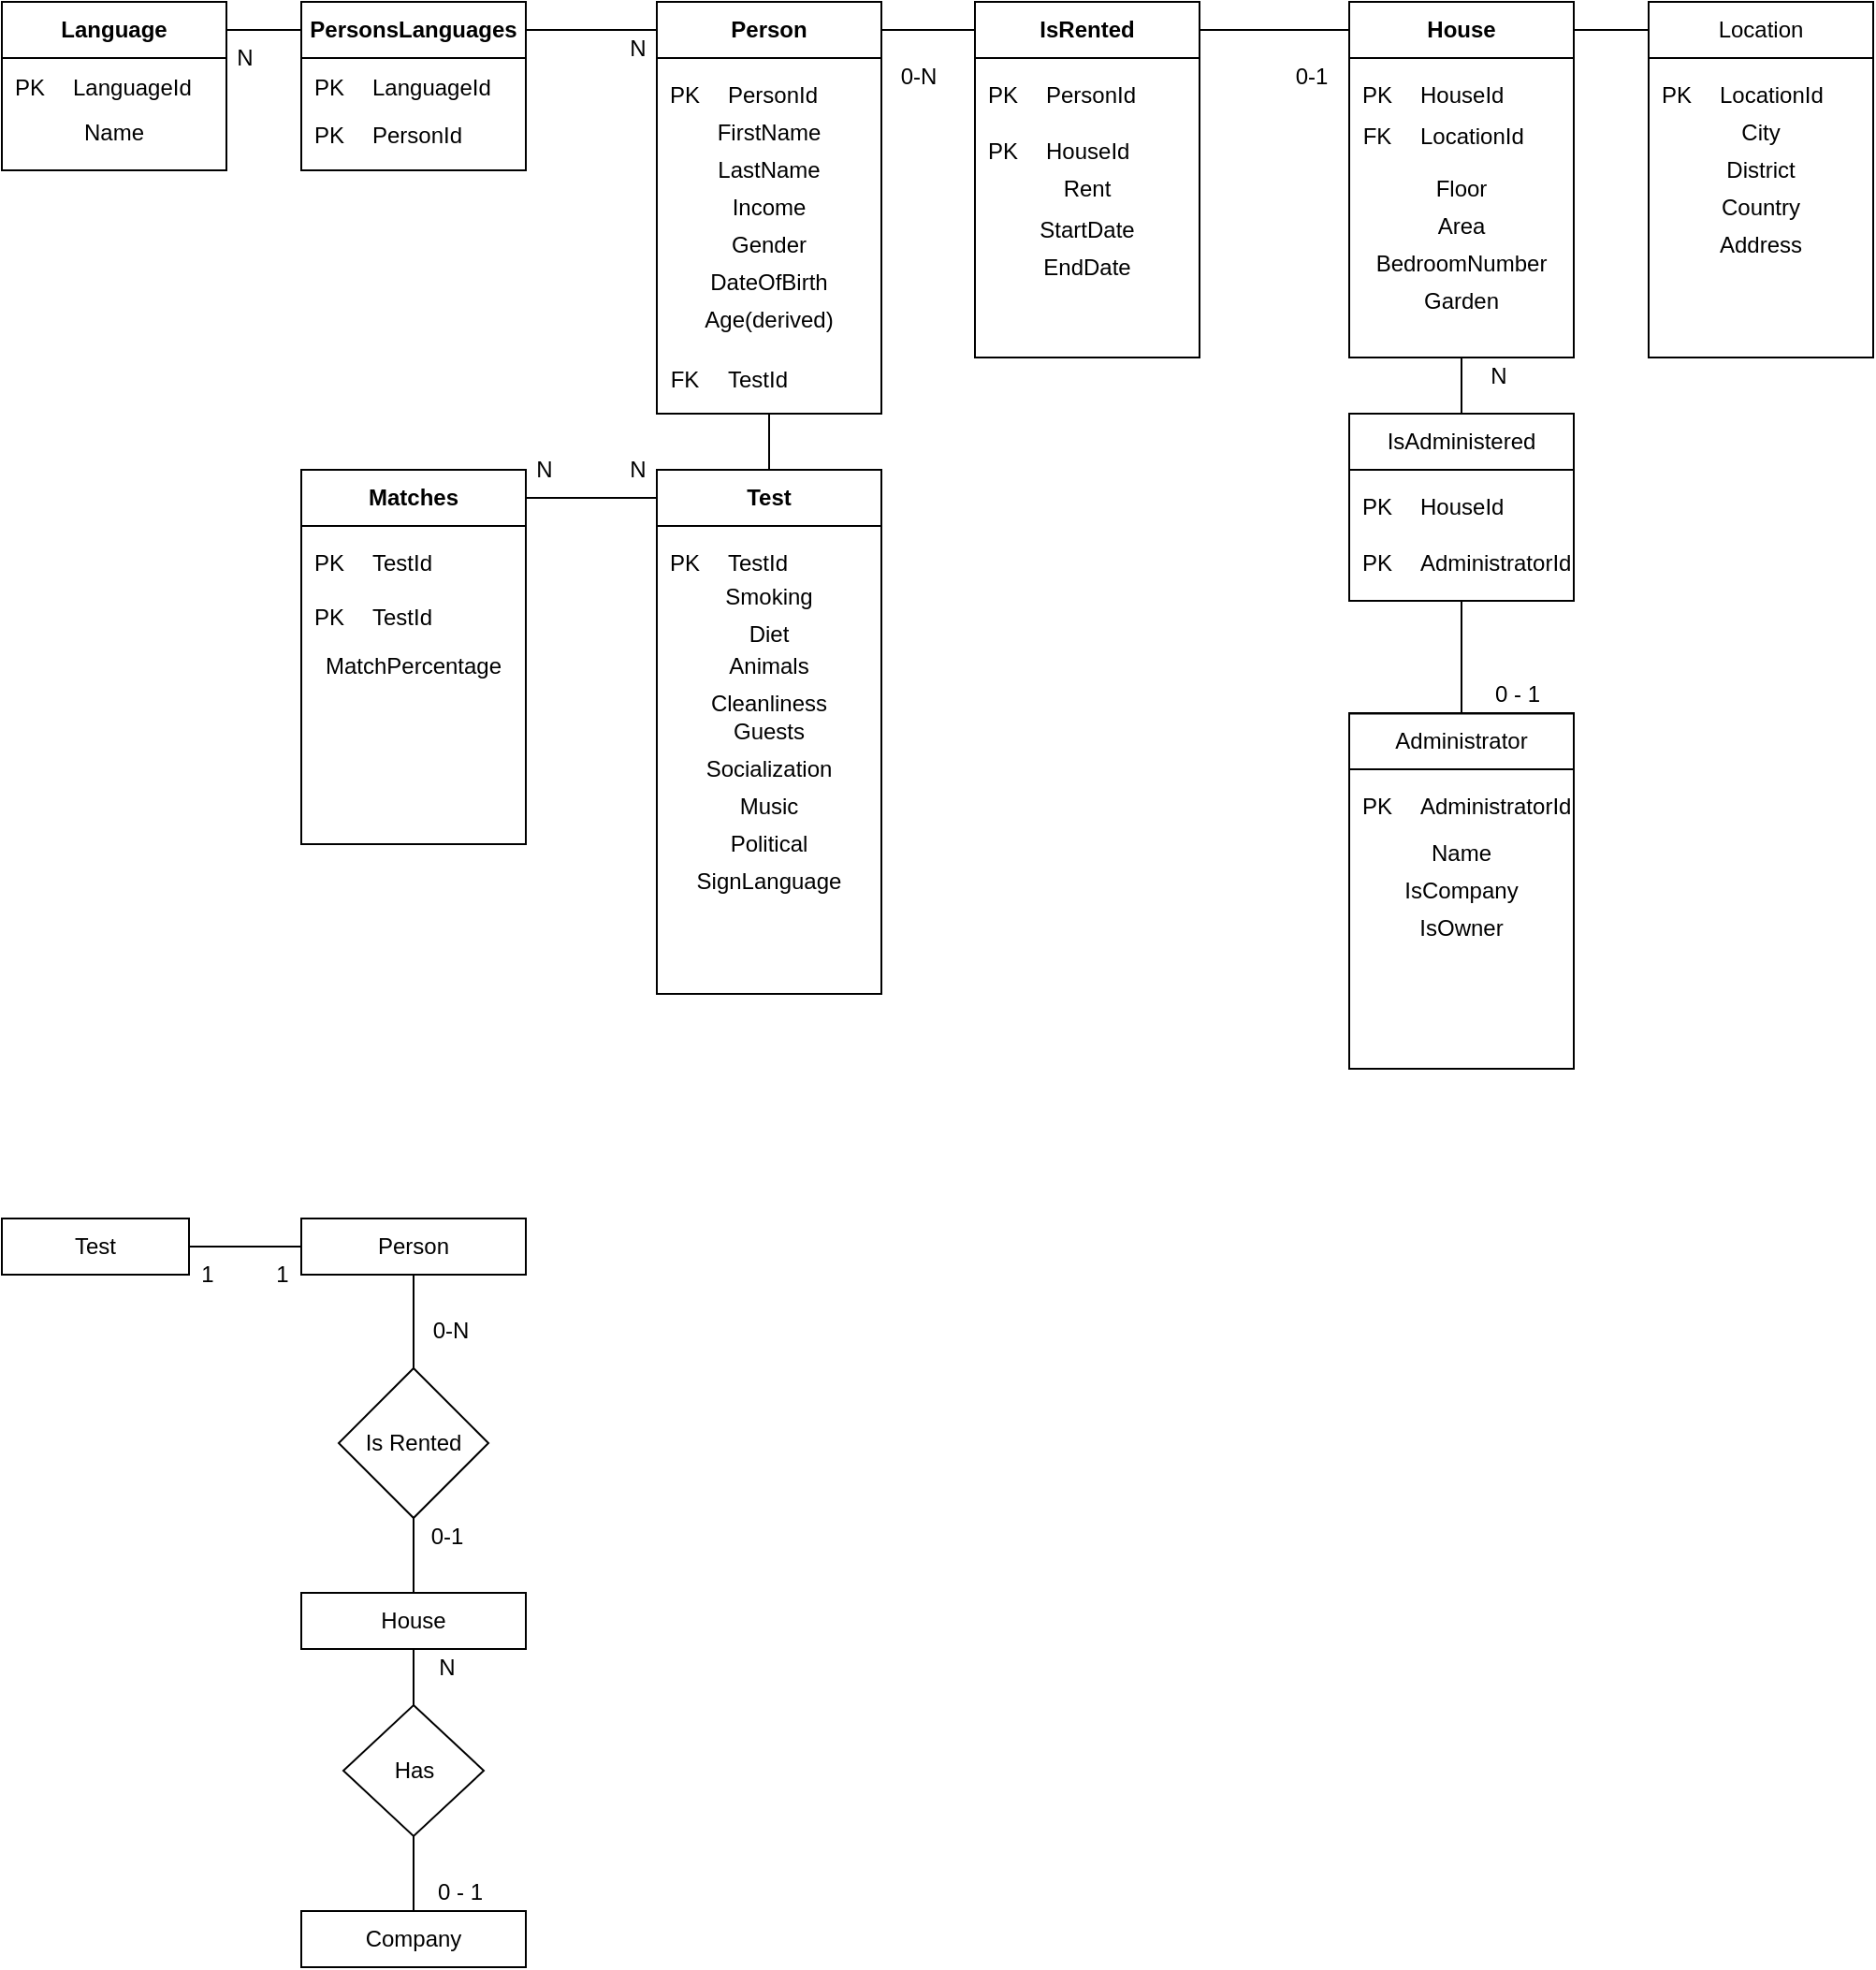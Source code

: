 <mxfile version="14.8.6" type="device"><diagram id="R2lEEEUBdFMjLlhIrx00" name="Page-1"><mxGraphModel dx="1382" dy="774" grid="1" gridSize="10" guides="1" tooltips="1" connect="1" arrows="1" fold="1" page="1" pageScale="1" pageWidth="1100" pageHeight="850" math="0" shadow="0" extFonts="Permanent Marker^https://fonts.googleapis.com/css?family=Permanent+Marker"><root><mxCell id="0"/><mxCell id="1" parent="0"/><mxCell id="D49Czh_fKdeRnpQVcgf4-1" value="Person" style="rounded=0;whiteSpace=wrap;html=1;fillColor=none;" parent="1" vertex="1"><mxGeometry x="200" y="680" width="120" height="30" as="geometry"/></mxCell><mxCell id="D49Czh_fKdeRnpQVcgf4-3" value="Company" style="rounded=0;whiteSpace=wrap;html=1;fillColor=none;" parent="1" vertex="1"><mxGeometry x="200" y="1050" width="120" height="30" as="geometry"/></mxCell><mxCell id="D49Czh_fKdeRnpQVcgf4-4" value="Has" style="rhombus;whiteSpace=wrap;html=1;fillColor=none;" parent="1" vertex="1"><mxGeometry x="222.5" y="940" width="75" height="70" as="geometry"/></mxCell><mxCell id="D49Czh_fKdeRnpQVcgf4-5" value="House" style="rounded=0;whiteSpace=wrap;html=1;fillColor=none;" parent="1" vertex="1"><mxGeometry x="200" y="880" width="120" height="30" as="geometry"/></mxCell><mxCell id="D49Czh_fKdeRnpQVcgf4-10" value="0 - 1" style="text;html=1;strokeColor=none;fillColor=none;align=center;verticalAlign=middle;whiteSpace=wrap;rounded=0;" parent="1" vertex="1"><mxGeometry x="265" y="1030" width="40" height="20" as="geometry"/></mxCell><mxCell id="D49Czh_fKdeRnpQVcgf4-11" value="N" style="text;html=1;strokeColor=none;fillColor=none;align=center;verticalAlign=middle;whiteSpace=wrap;rounded=0;" parent="1" vertex="1"><mxGeometry x="257.5" y="910" width="40" height="20" as="geometry"/></mxCell><mxCell id="D49Czh_fKdeRnpQVcgf4-25" value="Is Rented" style="rhombus;whiteSpace=wrap;html=1;fillColor=none;" parent="1" vertex="1"><mxGeometry x="220" y="760" width="80" height="80" as="geometry"/></mxCell><mxCell id="D49Czh_fKdeRnpQVcgf4-28" value="0-1" style="text;html=1;strokeColor=none;fillColor=none;align=center;verticalAlign=middle;whiteSpace=wrap;rounded=0;" parent="1" vertex="1"><mxGeometry x="257.5" y="840" width="40" height="20" as="geometry"/></mxCell><mxCell id="D49Czh_fKdeRnpQVcgf4-34" value="0-N" style="text;html=1;strokeColor=none;fillColor=none;align=center;verticalAlign=middle;whiteSpace=wrap;rounded=0;" parent="1" vertex="1"><mxGeometry x="260" y="730" width="40" height="20" as="geometry"/></mxCell><mxCell id="D49Czh_fKdeRnpQVcgf4-45" value="" style="endArrow=none;html=1;exitX=0.5;exitY=1;exitDx=0;exitDy=0;" parent="1" source="D49Czh_fKdeRnpQVcgf4-25" edge="1"><mxGeometry width="50" height="50" relative="1" as="geometry"><mxPoint x="120" y="890" as="sourcePoint"/><mxPoint x="260" y="880" as="targetPoint"/></mxGeometry></mxCell><mxCell id="D49Czh_fKdeRnpQVcgf4-47" value="" style="endArrow=none;html=1;exitX=0.5;exitY=0;exitDx=0;exitDy=0;entryX=0.5;entryY=1;entryDx=0;entryDy=0;" parent="1" source="D49Czh_fKdeRnpQVcgf4-4" target="D49Czh_fKdeRnpQVcgf4-5" edge="1"><mxGeometry width="50" height="50" relative="1" as="geometry"><mxPoint x="120" y="890" as="sourcePoint"/><mxPoint x="170" y="840" as="targetPoint"/></mxGeometry></mxCell><mxCell id="D49Czh_fKdeRnpQVcgf4-50" value="" style="endArrow=none;html=1;exitX=0.5;exitY=0;exitDx=0;exitDy=0;" parent="1" source="D49Czh_fKdeRnpQVcgf4-3" target="D49Czh_fKdeRnpQVcgf4-4" edge="1"><mxGeometry width="50" height="50" relative="1" as="geometry"><mxPoint x="120" y="890" as="sourcePoint"/><mxPoint x="170" y="840" as="targetPoint"/></mxGeometry></mxCell><mxCell id="D49Czh_fKdeRnpQVcgf4-94" value="" style="endArrow=none;html=1;exitX=0.5;exitY=0;exitDx=0;exitDy=0;entryX=0.5;entryY=1;entryDx=0;entryDy=0;" parent="1" source="D49Czh_fKdeRnpQVcgf4-25" target="D49Czh_fKdeRnpQVcgf4-1" edge="1"><mxGeometry width="50" height="50" relative="1" as="geometry"><mxPoint x="40" y="840" as="sourcePoint"/><mxPoint x="90" y="790" as="targetPoint"/></mxGeometry></mxCell><mxCell id="gpxH2JmQvPE6Jd_haEUr-1" value="Test" style="rounded=0;whiteSpace=wrap;html=1;fillColor=none;" parent="1" vertex="1"><mxGeometry x="40" y="680" width="100" height="30" as="geometry"/></mxCell><mxCell id="gpxH2JmQvPE6Jd_haEUr-2" value="" style="endArrow=none;html=1;entryX=0;entryY=0.5;entryDx=0;entryDy=0;" parent="1" source="gpxH2JmQvPE6Jd_haEUr-1" target="D49Czh_fKdeRnpQVcgf4-1" edge="1"><mxGeometry width="50" height="50" relative="1" as="geometry"><mxPoint x="260" y="940" as="sourcePoint"/><mxPoint x="310" y="890" as="targetPoint"/></mxGeometry></mxCell><mxCell id="gpxH2JmQvPE6Jd_haEUr-3" value="1&lt;br&gt;" style="text;html=1;strokeColor=none;fillColor=none;align=center;verticalAlign=middle;whiteSpace=wrap;rounded=0;" parent="1" vertex="1"><mxGeometry x="170" y="700" width="40" height="20" as="geometry"/></mxCell><mxCell id="gpxH2JmQvPE6Jd_haEUr-7" value="1&lt;br&gt;" style="text;html=1;strokeColor=none;fillColor=none;align=center;verticalAlign=middle;whiteSpace=wrap;rounded=0;" parent="1" vertex="1"><mxGeometry x="130" y="700" width="40" height="20" as="geometry"/></mxCell><mxCell id="lMiNjJyXZDe4rwN6-O4x-4" value="FirstName" style="text;html=1;strokeColor=none;fillColor=none;align=center;verticalAlign=middle;whiteSpace=wrap;rounded=0;" parent="1" vertex="1"><mxGeometry x="390" y="90" width="120" height="20" as="geometry"/></mxCell><mxCell id="lMiNjJyXZDe4rwN6-O4x-5" value="LastName" style="text;html=1;strokeColor=none;fillColor=none;align=center;verticalAlign=middle;whiteSpace=wrap;rounded=0;" parent="1" vertex="1"><mxGeometry x="390" y="110" width="120" height="20" as="geometry"/></mxCell><mxCell id="lMiNjJyXZDe4rwN6-O4x-6" value="Gender" style="text;html=1;strokeColor=none;fillColor=none;align=center;verticalAlign=middle;whiteSpace=wrap;rounded=0;" parent="1" vertex="1"><mxGeometry x="390" y="150" width="120" height="20" as="geometry"/></mxCell><mxCell id="lMiNjJyXZDe4rwN6-O4x-7" value="DateOfBirth" style="text;html=1;strokeColor=none;fillColor=none;align=center;verticalAlign=middle;whiteSpace=wrap;rounded=0;" parent="1" vertex="1"><mxGeometry x="390" y="170" width="120" height="20" as="geometry"/></mxCell><mxCell id="lMiNjJyXZDe4rwN6-O4x-8" value="" style="rounded=0;whiteSpace=wrap;html=1;fillColor=none;" parent="1" vertex="1"><mxGeometry x="390" y="30" width="120" height="220" as="geometry"/></mxCell><mxCell id="lMiNjJyXZDe4rwN6-O4x-9" value="&lt;b&gt;Person&lt;/b&gt;" style="rounded=0;whiteSpace=wrap;html=1;fillColor=none;" parent="1" vertex="1"><mxGeometry x="390" y="30" width="120" height="30" as="geometry"/></mxCell><mxCell id="lMiNjJyXZDe4rwN6-O4x-19" value="Age(derived)" style="text;html=1;strokeColor=none;fillColor=none;align=center;verticalAlign=middle;whiteSpace=wrap;rounded=0;" parent="1" vertex="1"><mxGeometry x="390" y="190" width="120" height="20" as="geometry"/></mxCell><mxCell id="lMiNjJyXZDe4rwN6-O4x-21" value="" style="rounded=0;whiteSpace=wrap;html=1;fillColor=none;" parent="1" vertex="1"><mxGeometry x="40" y="30" width="120" height="90" as="geometry"/></mxCell><mxCell id="lMiNjJyXZDe4rwN6-O4x-23" value="&lt;b&gt;Language&lt;/b&gt;" style="rounded=0;whiteSpace=wrap;html=1;fillColor=none;" parent="1" vertex="1"><mxGeometry x="40" y="30" width="120" height="30" as="geometry"/></mxCell><mxCell id="lMiNjJyXZDe4rwN6-O4x-24" value="" style="shape=table;startSize=0;container=1;collapsible=1;childLayout=tableLayout;fixedRows=1;rowLines=0;fontStyle=0;align=center;resizeLast=1;strokeColor=none;fillColor=none;" parent="1" vertex="1"><mxGeometry x="40" y="60" width="120" height="30" as="geometry"/></mxCell><mxCell id="lMiNjJyXZDe4rwN6-O4x-25" value="" style="shape=partialRectangle;collapsible=0;dropTarget=0;pointerEvents=0;fillColor=none;top=0;left=0;bottom=0;right=0;points=[[0,0.5],[1,0.5]];portConstraint=eastwest;" parent="lMiNjJyXZDe4rwN6-O4x-24" vertex="1"><mxGeometry width="120" height="30" as="geometry"/></mxCell><mxCell id="lMiNjJyXZDe4rwN6-O4x-26" value="PK" style="shape=partialRectangle;connectable=0;fillColor=none;top=0;left=0;bottom=0;right=0;fontStyle=0;overflow=hidden;" parent="lMiNjJyXZDe4rwN6-O4x-25" vertex="1"><mxGeometry width="30" height="30" as="geometry"/></mxCell><mxCell id="lMiNjJyXZDe4rwN6-O4x-27" value="LanguageId" style="shape=partialRectangle;connectable=0;fillColor=none;top=0;left=0;bottom=0;right=0;align=left;spacingLeft=6;fontStyle=0;overflow=hidden;" parent="lMiNjJyXZDe4rwN6-O4x-25" vertex="1"><mxGeometry x="30" width="90" height="30" as="geometry"/></mxCell><mxCell id="lMiNjJyXZDe4rwN6-O4x-28" value="Name" style="text;html=1;strokeColor=none;fillColor=none;align=center;verticalAlign=middle;whiteSpace=wrap;rounded=0;" parent="1" vertex="1"><mxGeometry x="40" y="90" width="120" height="20" as="geometry"/></mxCell><mxCell id="lMiNjJyXZDe4rwN6-O4x-33" value="" style="rounded=0;whiteSpace=wrap;html=1;fillColor=none;" parent="1" vertex="1"><mxGeometry x="200" y="30" width="120" height="90" as="geometry"/></mxCell><mxCell id="lMiNjJyXZDe4rwN6-O4x-34" value="&lt;b&gt;PersonsLanguages&lt;/b&gt;" style="rounded=0;whiteSpace=wrap;html=1;fillColor=none;" parent="1" vertex="1"><mxGeometry x="200" y="30" width="120" height="30" as="geometry"/></mxCell><mxCell id="lMiNjJyXZDe4rwN6-O4x-35" value="" style="shape=table;startSize=0;container=1;collapsible=1;childLayout=tableLayout;fixedRows=1;rowLines=0;fontStyle=0;align=center;resizeLast=1;strokeColor=none;fillColor=none;" parent="1" vertex="1"><mxGeometry x="200" y="60" width="120" height="30" as="geometry"/></mxCell><mxCell id="lMiNjJyXZDe4rwN6-O4x-36" value="" style="shape=partialRectangle;collapsible=0;dropTarget=0;pointerEvents=0;fillColor=none;top=0;left=0;bottom=0;right=0;points=[[0,0.5],[1,0.5]];portConstraint=eastwest;" parent="lMiNjJyXZDe4rwN6-O4x-35" vertex="1"><mxGeometry width="120" height="30" as="geometry"/></mxCell><mxCell id="lMiNjJyXZDe4rwN6-O4x-37" value="PK" style="shape=partialRectangle;connectable=0;fillColor=none;top=0;left=0;bottom=0;right=0;fontStyle=0;overflow=hidden;" parent="lMiNjJyXZDe4rwN6-O4x-36" vertex="1"><mxGeometry width="30" height="30" as="geometry"/></mxCell><mxCell id="lMiNjJyXZDe4rwN6-O4x-38" value="LanguageId" style="shape=partialRectangle;connectable=0;fillColor=none;top=0;left=0;bottom=0;right=0;align=left;spacingLeft=6;fontStyle=0;overflow=hidden;" parent="lMiNjJyXZDe4rwN6-O4x-36" vertex="1"><mxGeometry x="30" width="90" height="30" as="geometry"/></mxCell><mxCell id="lMiNjJyXZDe4rwN6-O4x-39" value="" style="shape=table;startSize=0;container=1;collapsible=1;childLayout=tableLayout;fixedRows=1;rowLines=0;fontStyle=0;align=center;resizeLast=1;strokeColor=none;fillColor=none;" parent="1" vertex="1"><mxGeometry x="200" y="81.25" width="120" height="38" as="geometry"/></mxCell><mxCell id="lMiNjJyXZDe4rwN6-O4x-40" value="" style="shape=partialRectangle;collapsible=0;dropTarget=0;pointerEvents=0;fillColor=none;top=0;left=0;bottom=0;right=0;points=[[0,0.5],[1,0.5]];portConstraint=eastwest;" parent="lMiNjJyXZDe4rwN6-O4x-39" vertex="1"><mxGeometry width="120" height="38" as="geometry"/></mxCell><mxCell id="lMiNjJyXZDe4rwN6-O4x-41" value="PK" style="shape=partialRectangle;connectable=0;fillColor=none;top=0;left=0;bottom=0;right=0;fontStyle=0;overflow=hidden;" parent="lMiNjJyXZDe4rwN6-O4x-40" vertex="1"><mxGeometry width="30" height="38" as="geometry"/></mxCell><mxCell id="lMiNjJyXZDe4rwN6-O4x-42" value="PersonId" style="shape=partialRectangle;connectable=0;fillColor=none;top=0;left=0;bottom=0;right=0;align=left;spacingLeft=6;fontStyle=0;overflow=hidden;" parent="lMiNjJyXZDe4rwN6-O4x-40" vertex="1"><mxGeometry x="30" width="90" height="38" as="geometry"/></mxCell><mxCell id="lMiNjJyXZDe4rwN6-O4x-44" value="" style="endArrow=none;html=1;entryX=1;entryY=0.5;entryDx=0;entryDy=0;exitX=0;exitY=0.5;exitDx=0;exitDy=0;" parent="1" source="lMiNjJyXZDe4rwN6-O4x-34" target="lMiNjJyXZDe4rwN6-O4x-23" edge="1"><mxGeometry width="50" height="50" relative="1" as="geometry"><mxPoint x="100" y="160" as="sourcePoint"/><mxPoint x="150" y="280" as="targetPoint"/></mxGeometry></mxCell><mxCell id="lMiNjJyXZDe4rwN6-O4x-46" value="N" style="text;html=1;strokeColor=none;fillColor=none;align=center;verticalAlign=middle;whiteSpace=wrap;rounded=0;" parent="1" vertex="1"><mxGeometry x="150" y="50" width="40" height="20" as="geometry"/></mxCell><mxCell id="lMiNjJyXZDe4rwN6-O4x-47" value="N" style="text;html=1;strokeColor=none;fillColor=none;align=center;verticalAlign=middle;whiteSpace=wrap;rounded=0;" parent="1" vertex="1"><mxGeometry x="360" y="45" width="40" height="20" as="geometry"/></mxCell><mxCell id="lMiNjJyXZDe4rwN6-O4x-48" value="Income" style="text;html=1;strokeColor=none;fillColor=none;align=center;verticalAlign=middle;whiteSpace=wrap;rounded=0;" parent="1" vertex="1"><mxGeometry x="390" y="130" width="120" height="20" as="geometry"/></mxCell><mxCell id="lMiNjJyXZDe4rwN6-O4x-62" value="" style="shape=table;startSize=0;container=1;collapsible=1;childLayout=tableLayout;fixedRows=1;rowLines=0;fontStyle=0;align=center;resizeLast=1;strokeColor=none;fillColor=none;" parent="1" vertex="1"><mxGeometry x="390" y="60" width="120" height="38" as="geometry"/></mxCell><mxCell id="lMiNjJyXZDe4rwN6-O4x-63" value="" style="shape=partialRectangle;collapsible=0;dropTarget=0;pointerEvents=0;fillColor=none;top=0;left=0;bottom=0;right=0;points=[[0,0.5],[1,0.5]];portConstraint=eastwest;" parent="lMiNjJyXZDe4rwN6-O4x-62" vertex="1"><mxGeometry width="120" height="38" as="geometry"/></mxCell><mxCell id="lMiNjJyXZDe4rwN6-O4x-64" value="PK" style="shape=partialRectangle;connectable=0;fillColor=none;top=0;left=0;bottom=0;right=0;fontStyle=0;overflow=hidden;" parent="lMiNjJyXZDe4rwN6-O4x-63" vertex="1"><mxGeometry width="30" height="38" as="geometry"/></mxCell><mxCell id="lMiNjJyXZDe4rwN6-O4x-65" value="PersonId" style="shape=partialRectangle;connectable=0;fillColor=none;top=0;left=0;bottom=0;right=0;align=left;spacingLeft=6;fontStyle=0;overflow=hidden;" parent="lMiNjJyXZDe4rwN6-O4x-63" vertex="1"><mxGeometry x="30" width="90" height="38" as="geometry"/></mxCell><mxCell id="lMiNjJyXZDe4rwN6-O4x-66" value="" style="shape=table;startSize=0;container=1;collapsible=1;childLayout=tableLayout;fixedRows=1;rowLines=0;fontStyle=0;align=center;resizeLast=1;strokeColor=none;fillColor=none;" parent="1" vertex="1"><mxGeometry x="560" y="60" width="120" height="38" as="geometry"/></mxCell><mxCell id="lMiNjJyXZDe4rwN6-O4x-67" value="" style="shape=partialRectangle;collapsible=0;dropTarget=0;pointerEvents=0;fillColor=none;top=0;left=0;bottom=0;right=0;points=[[0,0.5],[1,0.5]];portConstraint=eastwest;" parent="lMiNjJyXZDe4rwN6-O4x-66" vertex="1"><mxGeometry width="120" height="38" as="geometry"/></mxCell><mxCell id="lMiNjJyXZDe4rwN6-O4x-68" value="PK" style="shape=partialRectangle;connectable=0;fillColor=none;top=0;left=0;bottom=0;right=0;fontStyle=0;overflow=hidden;" parent="lMiNjJyXZDe4rwN6-O4x-67" vertex="1"><mxGeometry width="30" height="38" as="geometry"/></mxCell><mxCell id="lMiNjJyXZDe4rwN6-O4x-69" value="PersonId" style="shape=partialRectangle;connectable=0;fillColor=none;top=0;left=0;bottom=0;right=0;align=left;spacingLeft=6;fontStyle=0;overflow=hidden;" parent="lMiNjJyXZDe4rwN6-O4x-67" vertex="1"><mxGeometry x="30" width="90" height="38" as="geometry"/></mxCell><mxCell id="lMiNjJyXZDe4rwN6-O4x-74" value="" style="shape=table;startSize=0;container=1;collapsible=1;childLayout=tableLayout;fixedRows=1;rowLines=0;fontStyle=0;align=center;resizeLast=1;strokeColor=none;fillColor=none;" parent="1" vertex="1"><mxGeometry x="560" y="90" width="120" height="38" as="geometry"/></mxCell><mxCell id="lMiNjJyXZDe4rwN6-O4x-75" value="" style="shape=partialRectangle;collapsible=0;dropTarget=0;pointerEvents=0;fillColor=none;top=0;left=0;bottom=0;right=0;points=[[0,0.5],[1,0.5]];portConstraint=eastwest;" parent="lMiNjJyXZDe4rwN6-O4x-74" vertex="1"><mxGeometry width="120" height="38" as="geometry"/></mxCell><mxCell id="lMiNjJyXZDe4rwN6-O4x-76" value="PK" style="shape=partialRectangle;connectable=0;fillColor=none;top=0;left=0;bottom=0;right=0;fontStyle=0;overflow=hidden;" parent="lMiNjJyXZDe4rwN6-O4x-75" vertex="1"><mxGeometry width="30" height="38" as="geometry"/></mxCell><mxCell id="lMiNjJyXZDe4rwN6-O4x-77" value="HouseId" style="shape=partialRectangle;connectable=0;fillColor=none;top=0;left=0;bottom=0;right=0;align=left;spacingLeft=6;fontStyle=0;overflow=hidden;" parent="lMiNjJyXZDe4rwN6-O4x-75" vertex="1"><mxGeometry x="30" width="90" height="38" as="geometry"/></mxCell><mxCell id="lMiNjJyXZDe4rwN6-O4x-78" value="Rent" style="text;html=1;strokeColor=none;fillColor=none;align=center;verticalAlign=middle;whiteSpace=wrap;rounded=0;" parent="1" vertex="1"><mxGeometry x="560" y="120" width="120" height="20" as="geometry"/></mxCell><mxCell id="lMiNjJyXZDe4rwN6-O4x-81" value="&lt;b&gt;IsRented&lt;/b&gt;" style="rounded=0;whiteSpace=wrap;html=1;fillColor=none;" parent="1" vertex="1"><mxGeometry x="560" y="30" width="120" height="30" as="geometry"/></mxCell><mxCell id="lMiNjJyXZDe4rwN6-O4x-83" value="" style="endArrow=none;html=1;exitX=1;exitY=0.5;exitDx=0;exitDy=0;entryX=0;entryY=0.5;entryDx=0;entryDy=0;" parent="1" source="lMiNjJyXZDe4rwN6-O4x-9" target="lMiNjJyXZDe4rwN6-O4x-81" edge="1"><mxGeometry width="50" height="50" relative="1" as="geometry"><mxPoint x="400" y="400" as="sourcePoint"/><mxPoint x="450" y="350" as="targetPoint"/></mxGeometry></mxCell><mxCell id="lMiNjJyXZDe4rwN6-O4x-87" value="" style="endArrow=none;html=1;exitX=1;exitY=0.5;exitDx=0;exitDy=0;entryX=0;entryY=0.5;entryDx=0;entryDy=0;" parent="1" source="lMiNjJyXZDe4rwN6-O4x-34" target="lMiNjJyXZDe4rwN6-O4x-9" edge="1"><mxGeometry width="50" height="50" relative="1" as="geometry"><mxPoint x="400" y="400" as="sourcePoint"/><mxPoint x="450" y="350" as="targetPoint"/></mxGeometry></mxCell><mxCell id="lMiNjJyXZDe4rwN6-O4x-88" value="StartDate" style="text;html=1;strokeColor=none;fillColor=none;align=center;verticalAlign=middle;whiteSpace=wrap;rounded=0;" parent="1" vertex="1"><mxGeometry x="560" y="142" width="120" height="20" as="geometry"/></mxCell><mxCell id="lMiNjJyXZDe4rwN6-O4x-89" value="EndDate" style="text;html=1;strokeColor=none;fillColor=none;align=center;verticalAlign=middle;whiteSpace=wrap;rounded=0;" parent="1" vertex="1"><mxGeometry x="560" y="162" width="120" height="20" as="geometry"/></mxCell><mxCell id="lMiNjJyXZDe4rwN6-O4x-90" value="" style="rounded=0;whiteSpace=wrap;html=1;fillColor=none;" parent="1" vertex="1"><mxGeometry x="560" y="30" width="120" height="190" as="geometry"/></mxCell><mxCell id="lMiNjJyXZDe4rwN6-O4x-99" value="0-N" style="text;html=1;strokeColor=none;fillColor=none;align=center;verticalAlign=middle;whiteSpace=wrap;rounded=0;" parent="1" vertex="1"><mxGeometry x="510" y="60" width="40" height="20" as="geometry"/></mxCell><mxCell id="lMiNjJyXZDe4rwN6-O4x-100" value="0-1" style="text;html=1;strokeColor=none;fillColor=none;align=center;verticalAlign=middle;whiteSpace=wrap;rounded=0;" parent="1" vertex="1"><mxGeometry x="720" y="60" width="40" height="20" as="geometry"/></mxCell><mxCell id="lMiNjJyXZDe4rwN6-O4x-103" value="" style="rounded=0;whiteSpace=wrap;html=1;fillColor=none;" parent="1" vertex="1"><mxGeometry x="760" y="30" width="120" height="190" as="geometry"/></mxCell><mxCell id="lMiNjJyXZDe4rwN6-O4x-104" value="&lt;b&gt;House&lt;/b&gt;" style="rounded=0;whiteSpace=wrap;html=1;fillColor=none;" parent="1" vertex="1"><mxGeometry x="760" y="30" width="120" height="30" as="geometry"/></mxCell><mxCell id="lMiNjJyXZDe4rwN6-O4x-105" value="" style="endArrow=none;html=1;exitX=1;exitY=0.5;exitDx=0;exitDy=0;entryX=0;entryY=0.5;entryDx=0;entryDy=0;" parent="1" source="lMiNjJyXZDe4rwN6-O4x-81" target="lMiNjJyXZDe4rwN6-O4x-104" edge="1"><mxGeometry width="50" height="50" relative="1" as="geometry"><mxPoint x="660" y="410" as="sourcePoint"/><mxPoint x="710" y="360" as="targetPoint"/></mxGeometry></mxCell><mxCell id="lMiNjJyXZDe4rwN6-O4x-107" value="" style="shape=table;startSize=0;container=1;collapsible=1;childLayout=tableLayout;fixedRows=1;rowLines=0;fontStyle=0;align=center;resizeLast=1;strokeColor=none;fillColor=none;" parent="1" vertex="1"><mxGeometry x="760" y="60" width="120" height="38" as="geometry"/></mxCell><mxCell id="lMiNjJyXZDe4rwN6-O4x-108" value="" style="shape=partialRectangle;collapsible=0;dropTarget=0;pointerEvents=0;fillColor=none;top=0;left=0;bottom=0;right=0;points=[[0,0.5],[1,0.5]];portConstraint=eastwest;" parent="lMiNjJyXZDe4rwN6-O4x-107" vertex="1"><mxGeometry width="120" height="38" as="geometry"/></mxCell><mxCell id="lMiNjJyXZDe4rwN6-O4x-109" value="PK" style="shape=partialRectangle;connectable=0;fillColor=none;top=0;left=0;bottom=0;right=0;fontStyle=0;overflow=hidden;" parent="lMiNjJyXZDe4rwN6-O4x-108" vertex="1"><mxGeometry width="30" height="38" as="geometry"/></mxCell><mxCell id="lMiNjJyXZDe4rwN6-O4x-110" value="HouseId" style="shape=partialRectangle;connectable=0;fillColor=none;top=0;left=0;bottom=0;right=0;align=left;spacingLeft=6;fontStyle=0;overflow=hidden;" parent="lMiNjJyXZDe4rwN6-O4x-108" vertex="1"><mxGeometry x="30" width="90" height="38" as="geometry"/></mxCell><mxCell id="lMiNjJyXZDe4rwN6-O4x-111" value="Address" style="text;html=1;strokeColor=none;fillColor=none;align=center;verticalAlign=middle;whiteSpace=wrap;rounded=0;" parent="1" vertex="1"><mxGeometry x="920" y="150" width="120" height="20" as="geometry"/></mxCell><mxCell id="lMiNjJyXZDe4rwN6-O4x-113" value="District" style="text;html=1;strokeColor=none;fillColor=none;align=center;verticalAlign=middle;whiteSpace=wrap;rounded=0;" parent="1" vertex="1"><mxGeometry x="920" y="110" width="120" height="20" as="geometry"/></mxCell><mxCell id="lMiNjJyXZDe4rwN6-O4x-114" value="Country" style="text;html=1;strokeColor=none;fillColor=none;align=center;verticalAlign=middle;whiteSpace=wrap;rounded=0;" parent="1" vertex="1"><mxGeometry x="920" y="130" width="120" height="20" as="geometry"/></mxCell><mxCell id="lMiNjJyXZDe4rwN6-O4x-115" value="" style="rounded=0;whiteSpace=wrap;html=1;fillColor=none;" parent="1" vertex="1"><mxGeometry x="760" y="410.25" width="120" height="189.75" as="geometry"/></mxCell><mxCell id="lMiNjJyXZDe4rwN6-O4x-116" value="Administrator" style="rounded=0;whiteSpace=wrap;html=1;fillColor=none;" parent="1" vertex="1"><mxGeometry x="760" y="410" width="120" height="30" as="geometry"/></mxCell><mxCell id="lMiNjJyXZDe4rwN6-O4x-117" value="Floor" style="text;html=1;strokeColor=none;fillColor=none;align=center;verticalAlign=middle;whiteSpace=wrap;rounded=0;" parent="1" vertex="1"><mxGeometry x="760" y="120" width="120" height="20" as="geometry"/></mxCell><mxCell id="lMiNjJyXZDe4rwN6-O4x-118" value="Area" style="text;html=1;strokeColor=none;fillColor=none;align=center;verticalAlign=middle;whiteSpace=wrap;rounded=0;" parent="1" vertex="1"><mxGeometry x="760" y="140" width="120" height="20" as="geometry"/></mxCell><mxCell id="lMiNjJyXZDe4rwN6-O4x-119" value="BedroomNumber" style="text;html=1;strokeColor=none;fillColor=none;align=center;verticalAlign=middle;whiteSpace=wrap;rounded=0;" parent="1" vertex="1"><mxGeometry x="760" y="160" width="120" height="20" as="geometry"/></mxCell><mxCell id="lMiNjJyXZDe4rwN6-O4x-121" value="Garden" style="text;html=1;strokeColor=none;fillColor=none;align=center;verticalAlign=middle;whiteSpace=wrap;rounded=0;" parent="1" vertex="1"><mxGeometry x="760" y="180" width="120" height="20" as="geometry"/></mxCell><mxCell id="lMiNjJyXZDe4rwN6-O4x-122" value="" style="shape=table;startSize=0;container=1;collapsible=1;childLayout=tableLayout;fixedRows=1;rowLines=0;fontStyle=0;align=center;resizeLast=1;strokeColor=none;fillColor=none;" parent="1" vertex="1"><mxGeometry x="760" y="440" width="120" height="38" as="geometry"/></mxCell><mxCell id="lMiNjJyXZDe4rwN6-O4x-123" value="" style="shape=partialRectangle;collapsible=0;dropTarget=0;pointerEvents=0;fillColor=none;top=0;left=0;bottom=0;right=0;points=[[0,0.5],[1,0.5]];portConstraint=eastwest;" parent="lMiNjJyXZDe4rwN6-O4x-122" vertex="1"><mxGeometry width="120" height="38" as="geometry"/></mxCell><mxCell id="lMiNjJyXZDe4rwN6-O4x-124" value="PK" style="shape=partialRectangle;connectable=0;fillColor=none;top=0;left=0;bottom=0;right=0;fontStyle=0;overflow=hidden;" parent="lMiNjJyXZDe4rwN6-O4x-123" vertex="1"><mxGeometry width="30" height="38" as="geometry"/></mxCell><mxCell id="lMiNjJyXZDe4rwN6-O4x-125" value="AdministratorId" style="shape=partialRectangle;connectable=0;fillColor=none;top=0;left=0;bottom=0;right=0;align=left;spacingLeft=6;fontStyle=0;overflow=hidden;" parent="lMiNjJyXZDe4rwN6-O4x-123" vertex="1"><mxGeometry x="30" width="90" height="38" as="geometry"/></mxCell><mxCell id="lMiNjJyXZDe4rwN6-O4x-126" value="Name" style="text;html=1;strokeColor=none;fillColor=none;align=center;verticalAlign=middle;whiteSpace=wrap;rounded=0;" parent="1" vertex="1"><mxGeometry x="760" y="475" width="120" height="20" as="geometry"/></mxCell><mxCell id="lMiNjJyXZDe4rwN6-O4x-127" value="IsCompany" style="text;html=1;strokeColor=none;fillColor=none;align=center;verticalAlign=middle;whiteSpace=wrap;rounded=0;" parent="1" vertex="1"><mxGeometry x="760" y="495" width="120" height="20" as="geometry"/></mxCell><mxCell id="lMiNjJyXZDe4rwN6-O4x-129" value="" style="rounded=0;whiteSpace=wrap;html=1;fillColor=none;" parent="1" vertex="1"><mxGeometry x="760" y="250" width="120" height="100" as="geometry"/></mxCell><mxCell id="lMiNjJyXZDe4rwN6-O4x-130" value="IsAdministered" style="rounded=0;whiteSpace=wrap;html=1;fillColor=none;" parent="1" vertex="1"><mxGeometry x="760" y="250" width="120" height="30" as="geometry"/></mxCell><mxCell id="lMiNjJyXZDe4rwN6-O4x-131" value="" style="shape=table;startSize=0;container=1;collapsible=1;childLayout=tableLayout;fixedRows=1;rowLines=0;fontStyle=0;align=center;resizeLast=1;strokeColor=none;fillColor=none;" parent="1" vertex="1"><mxGeometry x="760" y="280" width="120" height="38" as="geometry"/></mxCell><mxCell id="lMiNjJyXZDe4rwN6-O4x-132" value="" style="shape=partialRectangle;collapsible=0;dropTarget=0;pointerEvents=0;fillColor=none;top=0;left=0;bottom=0;right=0;points=[[0,0.5],[1,0.5]];portConstraint=eastwest;" parent="lMiNjJyXZDe4rwN6-O4x-131" vertex="1"><mxGeometry width="120" height="38" as="geometry"/></mxCell><mxCell id="lMiNjJyXZDe4rwN6-O4x-133" value="PK" style="shape=partialRectangle;connectable=0;fillColor=none;top=0;left=0;bottom=0;right=0;fontStyle=0;overflow=hidden;" parent="lMiNjJyXZDe4rwN6-O4x-132" vertex="1"><mxGeometry width="30" height="38" as="geometry"/></mxCell><mxCell id="lMiNjJyXZDe4rwN6-O4x-134" value="HouseId" style="shape=partialRectangle;connectable=0;fillColor=none;top=0;left=0;bottom=0;right=0;align=left;spacingLeft=6;fontStyle=0;overflow=hidden;" parent="lMiNjJyXZDe4rwN6-O4x-132" vertex="1"><mxGeometry x="30" width="90" height="38" as="geometry"/></mxCell><mxCell id="lMiNjJyXZDe4rwN6-O4x-139" value="" style="endArrow=none;html=1;exitX=0.5;exitY=0;exitDx=0;exitDy=0;entryX=0.5;entryY=1;entryDx=0;entryDy=0;" parent="1" source="lMiNjJyXZDe4rwN6-O4x-130" target="lMiNjJyXZDe4rwN6-O4x-103" edge="1"><mxGeometry width="50" height="50" relative="1" as="geometry"><mxPoint x="660" y="410" as="sourcePoint"/><mxPoint x="710" y="360" as="targetPoint"/></mxGeometry></mxCell><mxCell id="lMiNjJyXZDe4rwN6-O4x-140" value="N" style="text;html=1;strokeColor=none;fillColor=none;align=center;verticalAlign=middle;whiteSpace=wrap;rounded=0;" parent="1" vertex="1"><mxGeometry x="820" y="220" width="40" height="20" as="geometry"/></mxCell><mxCell id="lMiNjJyXZDe4rwN6-O4x-141" value="" style="endArrow=none;html=1;exitX=0.5;exitY=0;exitDx=0;exitDy=0;" parent="1" source="lMiNjJyXZDe4rwN6-O4x-116" target="lMiNjJyXZDe4rwN6-O4x-129" edge="1"><mxGeometry width="50" height="50" relative="1" as="geometry"><mxPoint x="660" y="620" as="sourcePoint"/><mxPoint x="710" y="570" as="targetPoint"/></mxGeometry></mxCell><mxCell id="lMiNjJyXZDe4rwN6-O4x-142" value="0 - 1" style="text;html=1;strokeColor=none;fillColor=none;align=center;verticalAlign=middle;whiteSpace=wrap;rounded=0;" parent="1" vertex="1"><mxGeometry x="830" y="390.25" width="40" height="20" as="geometry"/></mxCell><mxCell id="lMiNjJyXZDe4rwN6-O4x-143" value="IsOwner" style="text;html=1;strokeColor=none;fillColor=none;align=center;verticalAlign=middle;whiteSpace=wrap;rounded=0;" parent="1" vertex="1"><mxGeometry x="760" y="515" width="120" height="20" as="geometry"/></mxCell><mxCell id="lMiNjJyXZDe4rwN6-O4x-144" value="" style="shape=table;startSize=0;container=1;collapsible=1;childLayout=tableLayout;fixedRows=1;rowLines=0;fontStyle=0;align=center;resizeLast=1;strokeColor=none;fillColor=none;" parent="1" vertex="1"><mxGeometry x="760" y="310" width="120" height="38" as="geometry"/></mxCell><mxCell id="lMiNjJyXZDe4rwN6-O4x-145" value="" style="shape=partialRectangle;collapsible=0;dropTarget=0;pointerEvents=0;fillColor=none;top=0;left=0;bottom=0;right=0;points=[[0,0.5],[1,0.5]];portConstraint=eastwest;" parent="lMiNjJyXZDe4rwN6-O4x-144" vertex="1"><mxGeometry width="120" height="38" as="geometry"/></mxCell><mxCell id="lMiNjJyXZDe4rwN6-O4x-146" value="PK" style="shape=partialRectangle;connectable=0;fillColor=none;top=0;left=0;bottom=0;right=0;fontStyle=0;overflow=hidden;" parent="lMiNjJyXZDe4rwN6-O4x-145" vertex="1"><mxGeometry width="30" height="38" as="geometry"/></mxCell><mxCell id="lMiNjJyXZDe4rwN6-O4x-147" value="AdministratorId" style="shape=partialRectangle;connectable=0;fillColor=none;top=0;left=0;bottom=0;right=0;align=left;spacingLeft=6;fontStyle=0;overflow=hidden;" parent="lMiNjJyXZDe4rwN6-O4x-145" vertex="1"><mxGeometry x="30" width="90" height="38" as="geometry"/></mxCell><mxCell id="lMiNjJyXZDe4rwN6-O4x-148" value="" style="rounded=0;whiteSpace=wrap;html=1;fillColor=none;" parent="1" vertex="1"><mxGeometry x="920" y="30" width="120" height="190" as="geometry"/></mxCell><mxCell id="lMiNjJyXZDe4rwN6-O4x-149" value="Location" style="rounded=0;whiteSpace=wrap;html=1;fillColor=none;" parent="1" vertex="1"><mxGeometry x="920" y="30" width="120" height="30" as="geometry"/></mxCell><mxCell id="lMiNjJyXZDe4rwN6-O4x-150" value="" style="shape=table;startSize=0;container=1;collapsible=1;childLayout=tableLayout;fixedRows=1;rowLines=0;fontStyle=0;align=center;resizeLast=1;strokeColor=none;fillColor=none;" parent="1" vertex="1"><mxGeometry x="920" y="60" width="120" height="38" as="geometry"/></mxCell><mxCell id="lMiNjJyXZDe4rwN6-O4x-151" value="" style="shape=partialRectangle;collapsible=0;dropTarget=0;pointerEvents=0;fillColor=none;top=0;left=0;bottom=0;right=0;points=[[0,0.5],[1,0.5]];portConstraint=eastwest;" parent="lMiNjJyXZDe4rwN6-O4x-150" vertex="1"><mxGeometry width="120" height="38" as="geometry"/></mxCell><mxCell id="lMiNjJyXZDe4rwN6-O4x-152" value="PK" style="shape=partialRectangle;connectable=0;fillColor=none;top=0;left=0;bottom=0;right=0;fontStyle=0;overflow=hidden;" parent="lMiNjJyXZDe4rwN6-O4x-151" vertex="1"><mxGeometry width="30" height="38" as="geometry"/></mxCell><mxCell id="lMiNjJyXZDe4rwN6-O4x-153" value="LocationId" style="shape=partialRectangle;connectable=0;fillColor=none;top=0;left=0;bottom=0;right=0;align=left;spacingLeft=6;fontStyle=0;overflow=hidden;" parent="lMiNjJyXZDe4rwN6-O4x-151" vertex="1"><mxGeometry x="30" width="90" height="38" as="geometry"/></mxCell><mxCell id="lMiNjJyXZDe4rwN6-O4x-154" value="City" style="text;html=1;strokeColor=none;fillColor=none;align=center;verticalAlign=middle;whiteSpace=wrap;rounded=0;" parent="1" vertex="1"><mxGeometry x="920" y="90.25" width="120" height="20" as="geometry"/></mxCell><mxCell id="lMiNjJyXZDe4rwN6-O4x-159" value="" style="endArrow=none;html=1;exitX=1;exitY=0.5;exitDx=0;exitDy=0;entryX=0;entryY=0.5;entryDx=0;entryDy=0;" parent="1" source="lMiNjJyXZDe4rwN6-O4x-104" target="lMiNjJyXZDe4rwN6-O4x-149" edge="1"><mxGeometry width="50" height="50" relative="1" as="geometry"><mxPoint x="660" y="330" as="sourcePoint"/><mxPoint x="710" y="280" as="targetPoint"/></mxGeometry></mxCell><mxCell id="lMiNjJyXZDe4rwN6-O4x-160" value="" style="shape=table;startSize=0;container=1;collapsible=1;childLayout=tableLayout;fixedRows=1;rowLines=0;fontStyle=0;align=center;resizeLast=1;strokeColor=none;fillColor=none;" parent="1" vertex="1"><mxGeometry x="760" y="82" width="120" height="38" as="geometry"/></mxCell><mxCell id="lMiNjJyXZDe4rwN6-O4x-161" value="" style="shape=partialRectangle;collapsible=0;dropTarget=0;pointerEvents=0;fillColor=none;top=0;left=0;bottom=0;right=0;points=[[0,0.5],[1,0.5]];portConstraint=eastwest;" parent="lMiNjJyXZDe4rwN6-O4x-160" vertex="1"><mxGeometry width="120" height="38" as="geometry"/></mxCell><mxCell id="lMiNjJyXZDe4rwN6-O4x-162" value="FK" style="shape=partialRectangle;connectable=0;fillColor=none;top=0;left=0;bottom=0;right=0;fontStyle=0;overflow=hidden;" parent="lMiNjJyXZDe4rwN6-O4x-161" vertex="1"><mxGeometry width="30" height="38" as="geometry"/></mxCell><mxCell id="lMiNjJyXZDe4rwN6-O4x-163" value="LocationId" style="shape=partialRectangle;connectable=0;fillColor=none;top=0;left=0;bottom=0;right=0;align=left;spacingLeft=6;fontStyle=0;overflow=hidden;" parent="lMiNjJyXZDe4rwN6-O4x-161" vertex="1"><mxGeometry x="30" width="90" height="38" as="geometry"/></mxCell><mxCell id="lMiNjJyXZDe4rwN6-O4x-164" value="" style="rounded=0;whiteSpace=wrap;html=1;fillColor=none;" parent="1" vertex="1"><mxGeometry x="390" y="280" width="120" height="280" as="geometry"/></mxCell><mxCell id="lMiNjJyXZDe4rwN6-O4x-165" value="&lt;b&gt;Test&lt;/b&gt;" style="rounded=0;whiteSpace=wrap;html=1;fillColor=none;" parent="1" vertex="1"><mxGeometry x="390" y="280" width="120" height="30" as="geometry"/></mxCell><mxCell id="lMiNjJyXZDe4rwN6-O4x-166" value="" style="endArrow=none;html=1;exitX=0.5;exitY=0;exitDx=0;exitDy=0;entryX=0.5;entryY=1;entryDx=0;entryDy=0;" parent="1" source="lMiNjJyXZDe4rwN6-O4x-165" target="lMiNjJyXZDe4rwN6-O4x-8" edge="1"><mxGeometry width="50" height="50" relative="1" as="geometry"><mxPoint x="660" y="430" as="sourcePoint"/><mxPoint x="710" y="380" as="targetPoint"/></mxGeometry></mxCell><mxCell id="lMiNjJyXZDe4rwN6-O4x-167" value="" style="shape=table;startSize=0;container=1;collapsible=1;childLayout=tableLayout;fixedRows=1;rowLines=0;fontStyle=1;align=center;resizeLast=1;strokeColor=none;fillColor=none;" parent="1" vertex="1"><mxGeometry x="390" y="310" width="120" height="38" as="geometry"/></mxCell><mxCell id="lMiNjJyXZDe4rwN6-O4x-168" value="" style="shape=partialRectangle;collapsible=0;dropTarget=0;pointerEvents=0;fillColor=none;top=0;left=0;bottom=0;right=0;points=[[0,0.5],[1,0.5]];portConstraint=eastwest;" parent="lMiNjJyXZDe4rwN6-O4x-167" vertex="1"><mxGeometry width="120" height="38" as="geometry"/></mxCell><mxCell id="lMiNjJyXZDe4rwN6-O4x-169" value="PK" style="shape=partialRectangle;connectable=0;fillColor=none;top=0;left=0;bottom=0;right=0;fontStyle=0;overflow=hidden;" parent="lMiNjJyXZDe4rwN6-O4x-168" vertex="1"><mxGeometry width="30" height="38" as="geometry"/></mxCell><mxCell id="lMiNjJyXZDe4rwN6-O4x-170" value="TestId" style="shape=partialRectangle;connectable=0;fillColor=none;top=0;left=0;bottom=0;right=0;align=left;spacingLeft=6;fontStyle=0;overflow=hidden;" parent="lMiNjJyXZDe4rwN6-O4x-168" vertex="1"><mxGeometry x="30" width="90" height="38" as="geometry"/></mxCell><mxCell id="lMiNjJyXZDe4rwN6-O4x-171" value="" style="shape=table;startSize=0;container=1;collapsible=1;childLayout=tableLayout;fixedRows=1;rowLines=0;fontStyle=0;align=center;resizeLast=1;strokeColor=none;fillColor=none;" parent="1" vertex="1"><mxGeometry x="390" y="212" width="120" height="38" as="geometry"/></mxCell><mxCell id="lMiNjJyXZDe4rwN6-O4x-172" value="" style="shape=partialRectangle;collapsible=0;dropTarget=0;pointerEvents=0;fillColor=none;top=0;left=0;bottom=0;right=0;points=[[0,0.5],[1,0.5]];portConstraint=eastwest;" parent="lMiNjJyXZDe4rwN6-O4x-171" vertex="1"><mxGeometry width="120" height="38" as="geometry"/></mxCell><mxCell id="lMiNjJyXZDe4rwN6-O4x-173" value="FK" style="shape=partialRectangle;connectable=0;fillColor=none;top=0;left=0;bottom=0;right=0;fontStyle=0;overflow=hidden;" parent="lMiNjJyXZDe4rwN6-O4x-172" vertex="1"><mxGeometry width="30" height="38" as="geometry"/></mxCell><mxCell id="lMiNjJyXZDe4rwN6-O4x-174" value="TestId" style="shape=partialRectangle;connectable=0;fillColor=none;top=0;left=0;bottom=0;right=0;align=left;spacingLeft=6;fontStyle=0;overflow=hidden;" parent="lMiNjJyXZDe4rwN6-O4x-172" vertex="1"><mxGeometry x="30" width="90" height="38" as="geometry"/></mxCell><mxCell id="lMiNjJyXZDe4rwN6-O4x-175" value="Smoking" style="text;html=1;strokeColor=none;fillColor=none;align=center;verticalAlign=middle;whiteSpace=wrap;rounded=0;" parent="1" vertex="1"><mxGeometry x="390" y="338" width="120" height="20" as="geometry"/></mxCell><mxCell id="lMiNjJyXZDe4rwN6-O4x-176" value="Diet" style="text;html=1;strokeColor=none;fillColor=none;align=center;verticalAlign=middle;whiteSpace=wrap;rounded=0;" parent="1" vertex="1"><mxGeometry x="390" y="358" width="120" height="20" as="geometry"/></mxCell><mxCell id="lMiNjJyXZDe4rwN6-O4x-177" value="Animals" style="text;html=1;strokeColor=none;fillColor=none;align=center;verticalAlign=middle;whiteSpace=wrap;rounded=0;" parent="1" vertex="1"><mxGeometry x="390" y="375" width="120" height="20" as="geometry"/></mxCell><mxCell id="lMiNjJyXZDe4rwN6-O4x-178" value="Cleanliness" style="text;html=1;strokeColor=none;fillColor=none;align=center;verticalAlign=middle;whiteSpace=wrap;rounded=0;" parent="1" vertex="1"><mxGeometry x="390" y="395" width="120" height="20" as="geometry"/></mxCell><mxCell id="lMiNjJyXZDe4rwN6-O4x-179" value="Guests" style="text;html=1;strokeColor=none;fillColor=none;align=center;verticalAlign=middle;whiteSpace=wrap;rounded=0;" parent="1" vertex="1"><mxGeometry x="390" y="410" width="120" height="20" as="geometry"/></mxCell><mxCell id="lMiNjJyXZDe4rwN6-O4x-180" value="Socialization" style="text;html=1;strokeColor=none;fillColor=none;align=center;verticalAlign=middle;whiteSpace=wrap;rounded=0;" parent="1" vertex="1"><mxGeometry x="390" y="430" width="120" height="20" as="geometry"/></mxCell><mxCell id="lMiNjJyXZDe4rwN6-O4x-181" value="Music" style="text;html=1;strokeColor=none;fillColor=none;align=center;verticalAlign=middle;whiteSpace=wrap;rounded=0;" parent="1" vertex="1"><mxGeometry x="390" y="450" width="120" height="20" as="geometry"/></mxCell><mxCell id="lMiNjJyXZDe4rwN6-O4x-185" value="Political" style="text;html=1;strokeColor=none;fillColor=none;align=center;verticalAlign=middle;whiteSpace=wrap;rounded=0;" parent="1" vertex="1"><mxGeometry x="390" y="470" width="120" height="20" as="geometry"/></mxCell><mxCell id="lMiNjJyXZDe4rwN6-O4x-186" value="SignLanguage" style="text;html=1;strokeColor=none;fillColor=none;align=center;verticalAlign=middle;whiteSpace=wrap;rounded=0;" parent="1" vertex="1"><mxGeometry x="390" y="490" width="120" height="20" as="geometry"/></mxCell><mxCell id="UNJo1ztZ4fY5mmH_U-0p-1" value="" style="rounded=0;whiteSpace=wrap;html=1;fillColor=none;" vertex="1" parent="1"><mxGeometry x="200" y="280" width="120" height="200" as="geometry"/></mxCell><mxCell id="UNJo1ztZ4fY5mmH_U-0p-2" value="" style="shape=table;startSize=0;container=1;collapsible=1;childLayout=tableLayout;fixedRows=1;rowLines=0;fontStyle=0;align=center;resizeLast=1;strokeColor=none;fillColor=none;" vertex="1" parent="1"><mxGeometry x="200" y="310" width="120" height="38" as="geometry"/></mxCell><mxCell id="UNJo1ztZ4fY5mmH_U-0p-3" value="" style="shape=partialRectangle;collapsible=0;dropTarget=0;pointerEvents=0;fillColor=none;top=0;left=0;bottom=0;right=0;points=[[0,0.5],[1,0.5]];portConstraint=eastwest;" vertex="1" parent="UNJo1ztZ4fY5mmH_U-0p-2"><mxGeometry width="120" height="38" as="geometry"/></mxCell><mxCell id="UNJo1ztZ4fY5mmH_U-0p-4" value="PK" style="shape=partialRectangle;connectable=0;fillColor=none;top=0;left=0;bottom=0;right=0;fontStyle=0;overflow=hidden;" vertex="1" parent="UNJo1ztZ4fY5mmH_U-0p-3"><mxGeometry width="30" height="38" as="geometry"/></mxCell><mxCell id="UNJo1ztZ4fY5mmH_U-0p-5" value="TestId" style="shape=partialRectangle;connectable=0;fillColor=none;top=0;left=0;bottom=0;right=0;align=left;spacingLeft=6;fontStyle=0;overflow=hidden;" vertex="1" parent="UNJo1ztZ4fY5mmH_U-0p-3"><mxGeometry x="30" width="90" height="38" as="geometry"/></mxCell><mxCell id="UNJo1ztZ4fY5mmH_U-0p-6" value="" style="shape=table;startSize=0;container=1;collapsible=1;childLayout=tableLayout;fixedRows=1;rowLines=0;fontStyle=0;align=center;resizeLast=1;strokeColor=none;fillColor=none;" vertex="1" parent="1"><mxGeometry x="200" y="339" width="120" height="38" as="geometry"/></mxCell><mxCell id="UNJo1ztZ4fY5mmH_U-0p-7" value="" style="shape=partialRectangle;collapsible=0;dropTarget=0;pointerEvents=0;fillColor=none;top=0;left=0;bottom=0;right=0;points=[[0,0.5],[1,0.5]];portConstraint=eastwest;" vertex="1" parent="UNJo1ztZ4fY5mmH_U-0p-6"><mxGeometry width="120" height="38" as="geometry"/></mxCell><mxCell id="UNJo1ztZ4fY5mmH_U-0p-8" value="PK" style="shape=partialRectangle;connectable=0;fillColor=none;top=0;left=0;bottom=0;right=0;fontStyle=0;overflow=hidden;" vertex="1" parent="UNJo1ztZ4fY5mmH_U-0p-7"><mxGeometry width="30" height="38" as="geometry"/></mxCell><mxCell id="UNJo1ztZ4fY5mmH_U-0p-9" value="TestId" style="shape=partialRectangle;connectable=0;fillColor=none;top=0;left=0;bottom=0;right=0;align=left;spacingLeft=6;fontStyle=0;overflow=hidden;" vertex="1" parent="UNJo1ztZ4fY5mmH_U-0p-7"><mxGeometry x="30" width="90" height="38" as="geometry"/></mxCell><mxCell id="UNJo1ztZ4fY5mmH_U-0p-10" value="Matches" style="rounded=0;whiteSpace=wrap;html=1;fillColor=none;fontStyle=1" vertex="1" parent="1"><mxGeometry x="200" y="280" width="120" height="30" as="geometry"/></mxCell><mxCell id="UNJo1ztZ4fY5mmH_U-0p-12" value="" style="endArrow=none;html=1;exitX=0;exitY=0.5;exitDx=0;exitDy=0;" edge="1" parent="1" source="lMiNjJyXZDe4rwN6-O4x-165" target="UNJo1ztZ4fY5mmH_U-0p-10"><mxGeometry width="50" height="50" relative="1" as="geometry"><mxPoint x="500" y="320" as="sourcePoint"/><mxPoint x="550" y="270" as="targetPoint"/></mxGeometry></mxCell><mxCell id="UNJo1ztZ4fY5mmH_U-0p-13" value="N" style="text;html=1;strokeColor=none;fillColor=none;align=center;verticalAlign=middle;whiteSpace=wrap;rounded=0;" vertex="1" parent="1"><mxGeometry x="360" y="270" width="40" height="20" as="geometry"/></mxCell><mxCell id="UNJo1ztZ4fY5mmH_U-0p-14" value="N" style="text;html=1;strokeColor=none;fillColor=none;align=center;verticalAlign=middle;whiteSpace=wrap;rounded=0;" vertex="1" parent="1"><mxGeometry x="310" y="270" width="40" height="20" as="geometry"/></mxCell><mxCell id="UNJo1ztZ4fY5mmH_U-0p-15" value="MatchPercentage" style="text;html=1;strokeColor=none;fillColor=none;align=center;verticalAlign=middle;whiteSpace=wrap;rounded=0;" vertex="1" parent="1"><mxGeometry x="200" y="375" width="120" height="20" as="geometry"/></mxCell></root></mxGraphModel></diagram></mxfile>